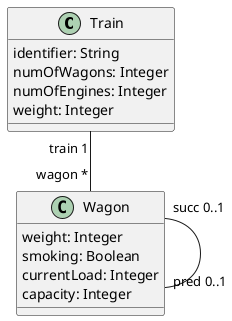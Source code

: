 @startuml Train

' classes '
class Train{
    identifier: String
    numOfWagons: Integer
    numOfEngines: Integer
    weight: Integer
}

class Wagon{
    weight: Integer
    smoking: Boolean
    currentLoad: Integer
    capacity: Integer
}

' associations '
Train "train 1" -- "wagon *" Wagon

Wagon "succ 0..1" -- "pred 0..1" Wagon

@enduml